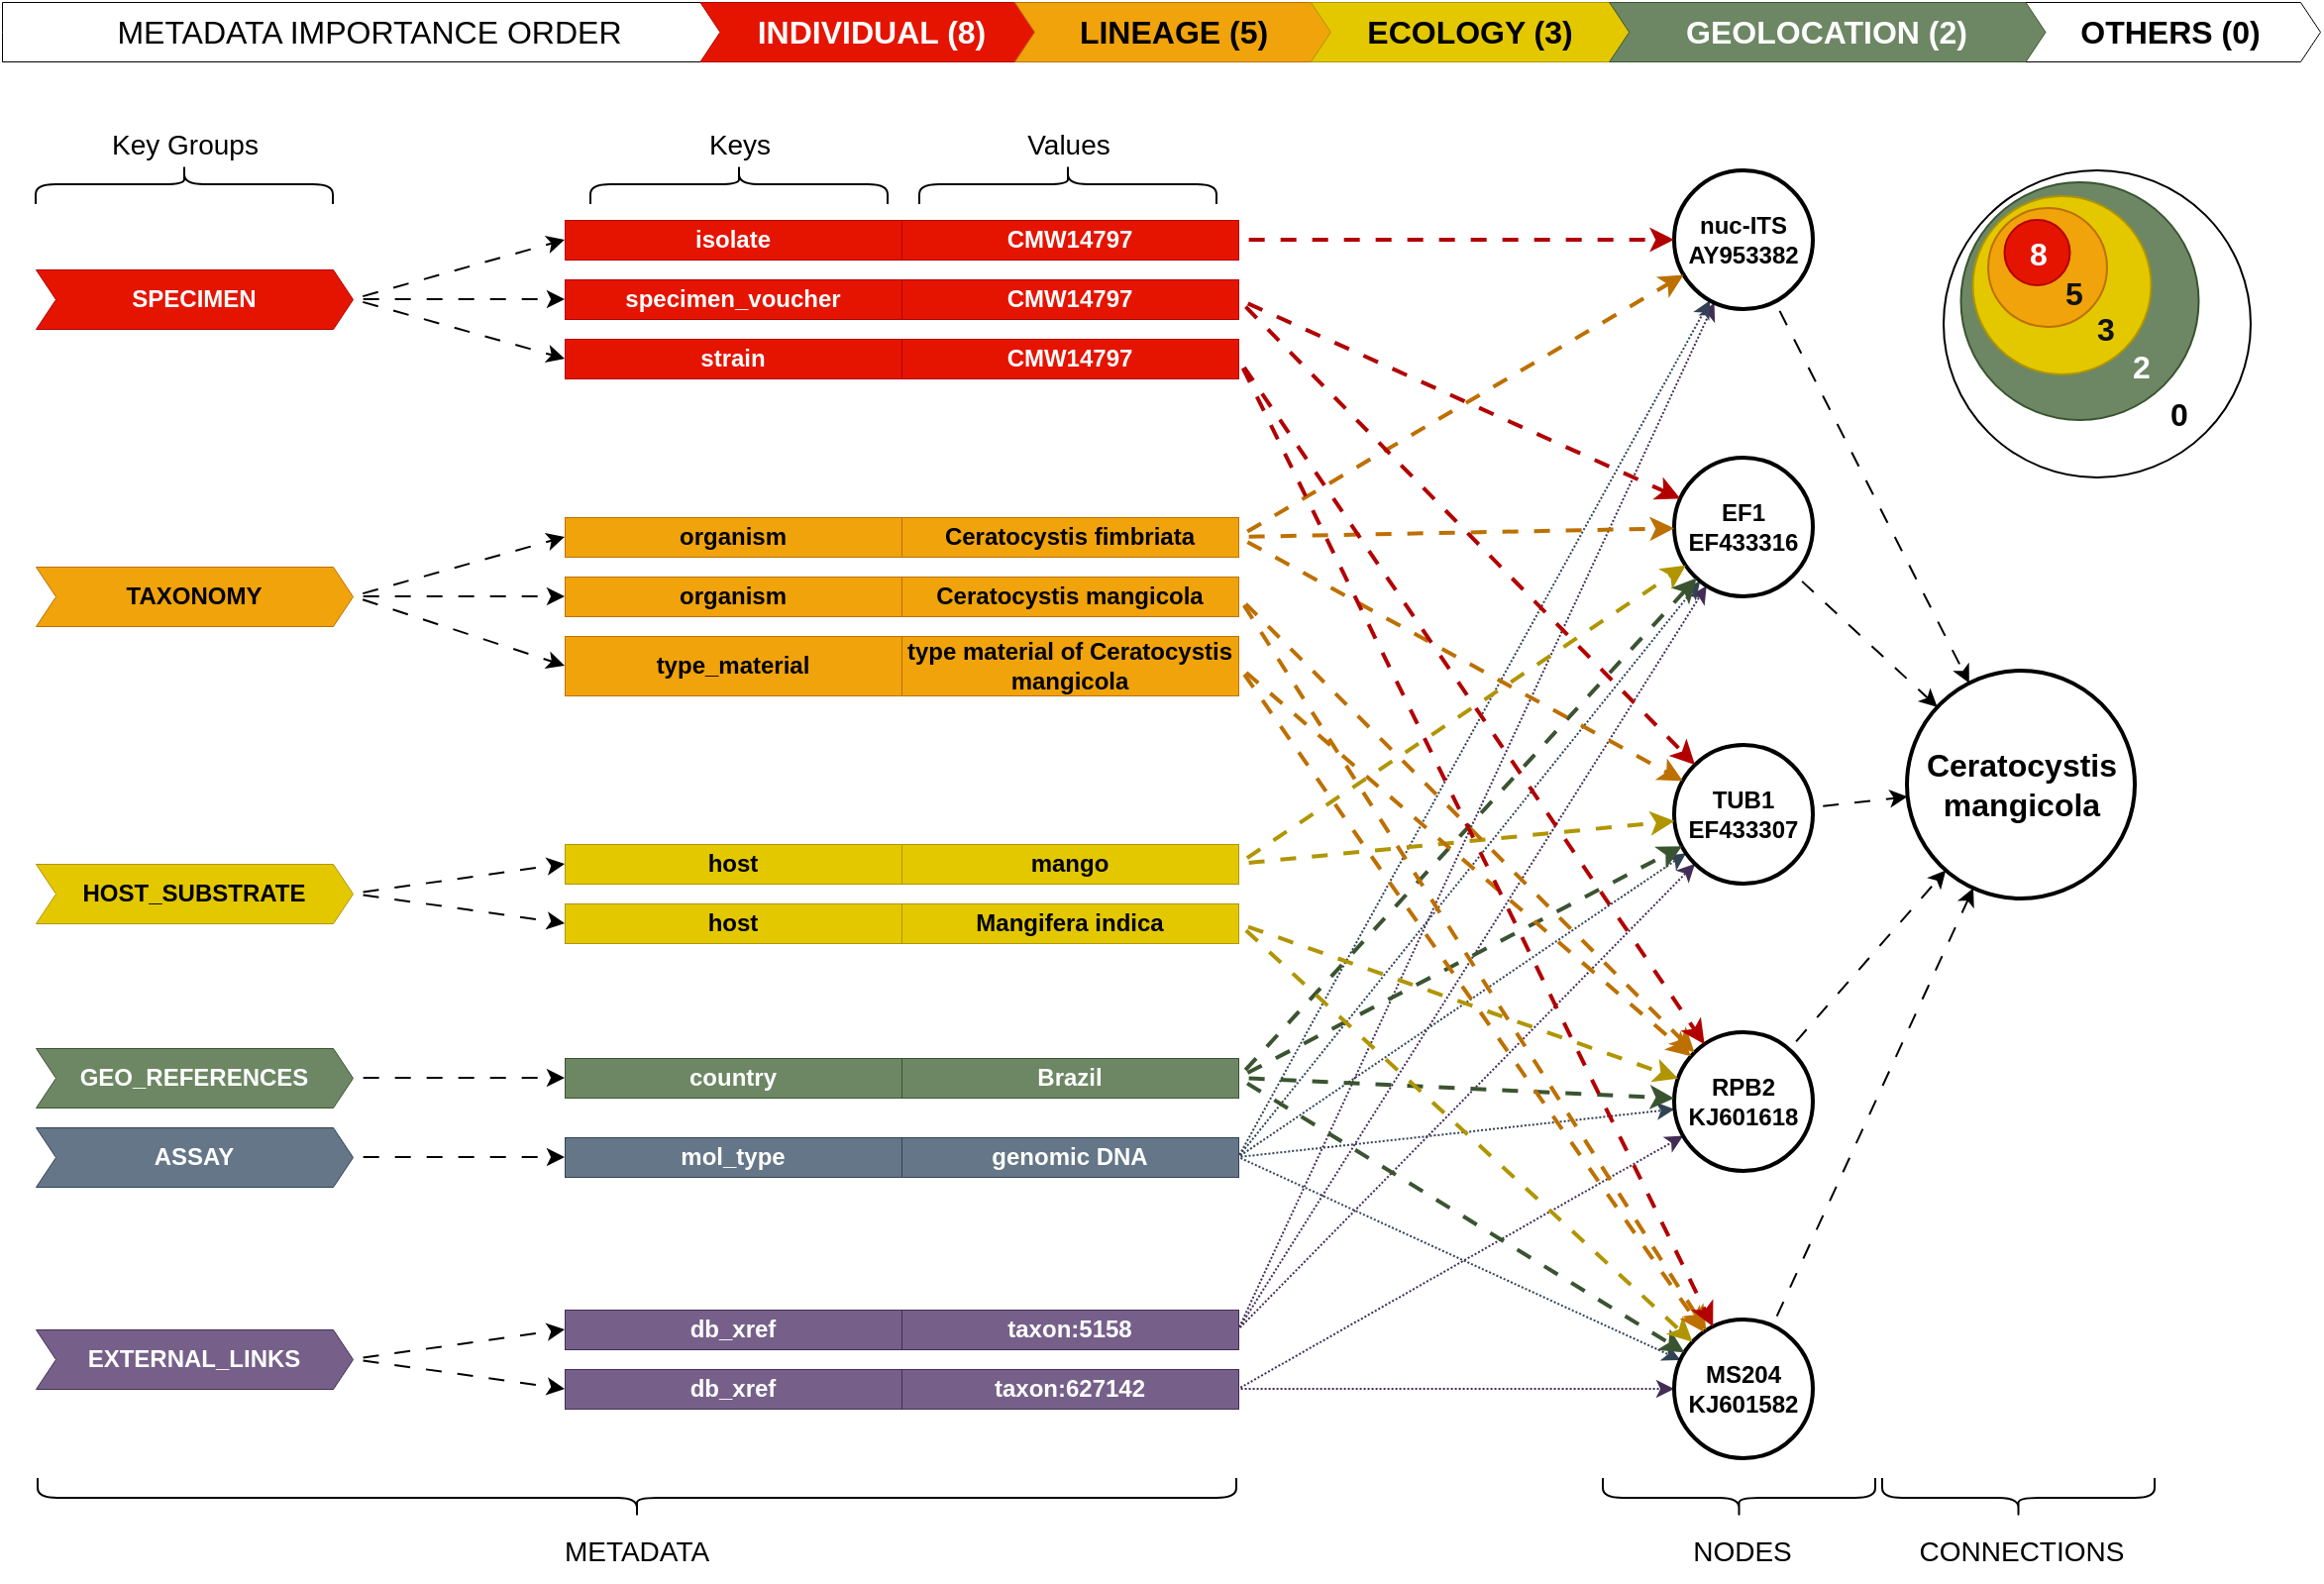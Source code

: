 <mxfile>
    <diagram id="_s80AwUJOuV4DMhr4sAa" name="Page-1">
        <mxGraphModel dx="810" dy="-55" grid="1" gridSize="10" guides="1" tooltips="1" connect="1" arrows="1" fold="1" page="0" pageScale="1" pageWidth="1100" pageHeight="850" background="none" math="0" shadow="0">
            <root>
                <mxCell id="0"/>
                <mxCell id="1" parent="0"/>
                <mxCell id="62" style="edgeStyle=none;html=1;exitX=1;exitY=0.5;exitDx=0;exitDy=0;strokeWidth=1;fillColor=#76608a;strokeColor=#432D57;dashed=1;dashPattern=1 1;flowAnimation=1;" parent="1" source="46" target="58" edge="1">
                    <mxGeometry relative="1" as="geometry"/>
                </mxCell>
                <mxCell id="79" style="edgeStyle=none;html=1;exitX=1;exitY=0.5;exitDx=0;exitDy=0;strokeWidth=1;fillColor=#76608a;strokeColor=#432D57;dashed=1;dashPattern=1 1;flowAnimation=1;" parent="1" source="46" target="63" edge="1">
                    <mxGeometry relative="1" as="geometry"/>
                </mxCell>
                <mxCell id="80" style="edgeStyle=none;html=1;exitX=1;exitY=0.5;exitDx=0;exitDy=0;strokeWidth=1;fillColor=#76608a;strokeColor=#432D57;dashed=1;dashPattern=1 1;flowAnimation=1;" parent="1" source="46" target="64" edge="1">
                    <mxGeometry relative="1" as="geometry"/>
                </mxCell>
                <mxCell id="92" style="edgeStyle=none;html=1;exitX=1;exitY=0.5;exitDx=0;exitDy=0;strokeWidth=1;fillColor=#76608a;strokeColor=#432D57;dashed=1;dashPattern=1 1;flowAnimation=1;" parent="1" source="50" target="65" edge="1">
                    <mxGeometry relative="1" as="geometry"/>
                </mxCell>
                <mxCell id="93" style="edgeStyle=none;html=1;exitX=1;exitY=0.5;exitDx=0;exitDy=0;strokeWidth=1;fillColor=#76608a;strokeColor=#432D57;dashed=1;dashPattern=1 1;flowAnimation=1;" parent="1" source="50" target="66" edge="1">
                    <mxGeometry relative="1" as="geometry"/>
                </mxCell>
                <mxCell id="61" style="edgeStyle=none;html=1;exitX=1;exitY=0.5;exitDx=0;exitDy=0;dashed=1;dashPattern=1 1;strokeWidth=1;fillColor=#647687;strokeColor=#314354;flowAnimation=1;" parent="1" source="42" target="58" edge="1">
                    <mxGeometry relative="1" as="geometry"/>
                </mxCell>
                <mxCell id="75" style="edgeStyle=none;html=1;exitX=1;exitY=0.5;exitDx=0;exitDy=0;dashed=1;dashPattern=1 1;strokeWidth=1;fillColor=#647687;strokeColor=#314354;flowAnimation=1;" parent="1" source="42" target="63" edge="1">
                    <mxGeometry relative="1" as="geometry"/>
                </mxCell>
                <mxCell id="76" style="edgeStyle=none;html=1;exitX=1;exitY=0.5;exitDx=0;exitDy=0;dashed=1;dashPattern=1 1;strokeWidth=1;fillColor=#647687;strokeColor=#314354;flowAnimation=1;" parent="1" source="42" target="64" edge="1">
                    <mxGeometry relative="1" as="geometry"/>
                </mxCell>
                <mxCell id="77" style="edgeStyle=none;html=1;exitX=1;exitY=0.5;exitDx=0;exitDy=0;dashed=1;dashPattern=1 1;strokeWidth=1;fillColor=#647687;strokeColor=#314354;flowAnimation=1;" parent="1" source="42" target="65" edge="1">
                    <mxGeometry relative="1" as="geometry"/>
                </mxCell>
                <mxCell id="78" style="edgeStyle=none;html=1;exitX=1;exitY=0.5;exitDx=0;exitDy=0;dashed=1;dashPattern=1 1;strokeWidth=1;fillColor=#647687;strokeColor=#314354;flowAnimation=1;" parent="1" source="42" target="66" edge="1">
                    <mxGeometry relative="1" as="geometry"/>
                </mxCell>
                <mxCell id="4" value="isolate" style="rounded=0;whiteSpace=wrap;html=1;strokeWidth=0.5;fillColor=#e51400;fillStyle=solid;fontColor=#ffffff;fontStyle=1;strokeColor=#B20000;" parent="1" vertex="1">
                    <mxGeometry x="474" y="890" width="170" height="20" as="geometry"/>
                </mxCell>
                <mxCell id="7" value="CMW14797" style="rounded=0;whiteSpace=wrap;html=1;strokeWidth=0.5;fillColor=#e51400;fillStyle=solid;fontColor=#ffffff;fontStyle=1;strokeColor=#B20000;" parent="1" vertex="1">
                    <mxGeometry x="644" y="890" width="170" height="20" as="geometry"/>
                </mxCell>
                <mxCell id="13" style="edgeStyle=none;html=1;entryX=0;entryY=0.5;entryDx=0;entryDy=0;exitX=1;exitY=0.5;exitDx=0;exitDy=0;flowAnimation=1;" parent="1" source="8" target="4" edge="1">
                    <mxGeometry relative="1" as="geometry"/>
                </mxCell>
                <mxCell id="14" style="edgeStyle=none;html=1;exitX=1;exitY=0.5;exitDx=0;exitDy=0;entryX=0;entryY=0.5;entryDx=0;entryDy=0;flowAnimation=1;" parent="1" source="8" target="9" edge="1">
                    <mxGeometry relative="1" as="geometry">
                        <mxPoint x="444" y="940" as="targetPoint"/>
                    </mxGeometry>
                </mxCell>
                <mxCell id="15" style="edgeStyle=none;html=1;entryX=0;entryY=0.5;entryDx=0;entryDy=0;exitX=1;exitY=0.5;exitDx=0;exitDy=0;flowAnimation=1;" parent="1" source="8" target="11" edge="1">
                    <mxGeometry relative="1" as="geometry"/>
                </mxCell>
                <mxCell id="9" value="specimen_voucher" style="rounded=0;whiteSpace=wrap;html=1;strokeWidth=0.5;fillColor=#e51400;fillStyle=solid;fontColor=#ffffff;fontStyle=1;strokeColor=#B20000;" parent="1" vertex="1">
                    <mxGeometry x="474" y="920" width="170" height="20" as="geometry"/>
                </mxCell>
                <mxCell id="10" value="CMW14797" style="rounded=0;whiteSpace=wrap;html=1;strokeWidth=0.5;fillColor=#e51400;fillStyle=solid;fontColor=#ffffff;fontStyle=1;strokeColor=#B20000;" parent="1" vertex="1">
                    <mxGeometry x="644" y="920" width="170" height="20" as="geometry"/>
                </mxCell>
                <mxCell id="11" value="strain" style="rounded=0;whiteSpace=wrap;html=1;strokeWidth=0.5;fillColor=#e51400;fillStyle=solid;fontColor=#ffffff;fontStyle=1;strokeColor=#B20000;" parent="1" vertex="1">
                    <mxGeometry x="474" y="950" width="170" height="20" as="geometry"/>
                </mxCell>
                <mxCell id="12" value="CMW14797" style="rounded=0;whiteSpace=wrap;html=1;strokeWidth=0.5;fillColor=#e51400;fillStyle=solid;fontColor=#ffffff;fontStyle=1;strokeColor=#B20000;" parent="1" vertex="1">
                    <mxGeometry x="644" y="950" width="170" height="20" as="geometry"/>
                </mxCell>
                <mxCell id="16" value="organism" style="rounded=0;whiteSpace=wrap;html=1;strokeWidth=0.5;fillColor=#f0a30a;fillStyle=solid;fontColor=#000000;fontStyle=1;strokeColor=#BD7000;" parent="1" vertex="1">
                    <mxGeometry x="474" y="1040" width="170" height="20" as="geometry"/>
                </mxCell>
                <mxCell id="17" value="Ceratocystis fimbriata" style="rounded=0;whiteSpace=wrap;html=1;strokeWidth=0.5;fillColor=#f0a30a;fillStyle=solid;fontColor=#000000;fontStyle=1;strokeColor=#BD7000;" parent="1" vertex="1">
                    <mxGeometry x="644" y="1040" width="170" height="20" as="geometry"/>
                </mxCell>
                <mxCell id="18" value="organism" style="rounded=0;whiteSpace=wrap;html=1;strokeWidth=0.5;fillColor=#f0a30a;fillStyle=solid;fontColor=#000000;fontStyle=1;strokeColor=#BD7000;" parent="1" vertex="1">
                    <mxGeometry x="474" y="1070" width="170" height="20" as="geometry"/>
                </mxCell>
                <mxCell id="19" value="Ceratocystis mangicola" style="rounded=0;whiteSpace=wrap;html=1;strokeWidth=0.5;fillColor=#f0a30a;fillStyle=solid;fontColor=#000000;fontStyle=1;strokeColor=#BD7000;" parent="1" vertex="1">
                    <mxGeometry x="644" y="1070" width="170" height="20" as="geometry"/>
                </mxCell>
                <mxCell id="21" style="edgeStyle=none;html=1;entryX=0;entryY=0.5;entryDx=0;entryDy=0;exitX=1;exitY=0.5;exitDx=0;exitDy=0;flowAnimation=1;" parent="1" source="20" target="16" edge="1">
                    <mxGeometry relative="1" as="geometry"/>
                </mxCell>
                <mxCell id="22" style="edgeStyle=none;html=1;entryX=0;entryY=0.5;entryDx=0;entryDy=0;exitX=1;exitY=0.5;exitDx=0;exitDy=0;flowAnimation=1;" parent="1" source="20" target="18" edge="1">
                    <mxGeometry relative="1" as="geometry"/>
                </mxCell>
                <mxCell id="25" style="edgeStyle=none;html=1;entryX=0;entryY=0.5;entryDx=0;entryDy=0;exitX=1;exitY=0.5;exitDx=0;exitDy=0;flowAnimation=1;" parent="1" source="20" target="23" edge="1">
                    <mxGeometry relative="1" as="geometry"/>
                </mxCell>
                <mxCell id="23" value="type_material" style="rounded=0;whiteSpace=wrap;html=1;strokeWidth=0.5;fillColor=#f0a30a;fillStyle=solid;fontColor=#000000;fontStyle=1;strokeColor=#BD7000;" parent="1" vertex="1">
                    <mxGeometry x="474" y="1100" width="170" height="30" as="geometry"/>
                </mxCell>
                <mxCell id="24" value="type material of Ceratocystis mangicola" style="rounded=0;whiteSpace=wrap;html=1;strokeWidth=0.5;fillColor=#f0a30a;fillStyle=solid;fontColor=#000000;fontStyle=1;strokeColor=#BD7000;" parent="1" vertex="1">
                    <mxGeometry x="644" y="1100" width="170" height="30" as="geometry"/>
                </mxCell>
                <mxCell id="26" value="host" style="rounded=0;whiteSpace=wrap;html=1;strokeWidth=0.5;fillColor=#e3c800;fillStyle=solid;fontColor=#000000;fontStyle=1;strokeColor=#B09500;" parent="1" vertex="1">
                    <mxGeometry x="474" y="1235" width="170" height="20" as="geometry"/>
                </mxCell>
                <mxCell id="27" value="Mangifera indica" style="rounded=0;whiteSpace=wrap;html=1;strokeWidth=0.5;fillColor=#e3c800;fillStyle=solid;fontColor=#000000;fontStyle=1;strokeColor=#B09500;" parent="1" vertex="1">
                    <mxGeometry x="644" y="1235" width="170" height="20" as="geometry"/>
                </mxCell>
                <mxCell id="28" value="host" style="rounded=0;whiteSpace=wrap;html=1;strokeWidth=0.5;fillColor=#e3c800;fillStyle=solid;fontColor=#000000;fontStyle=1;strokeColor=#B09500;" parent="1" vertex="1">
                    <mxGeometry x="474" y="1205" width="170" height="20" as="geometry"/>
                </mxCell>
                <mxCell id="29" value="mango" style="rounded=0;whiteSpace=wrap;html=1;strokeWidth=0.5;fillColor=#e3c800;fillStyle=solid;fontColor=#000000;fontStyle=1;strokeColor=#B09500;" parent="1" vertex="1">
                    <mxGeometry x="644" y="1205" width="170" height="20" as="geometry"/>
                </mxCell>
                <mxCell id="31" style="edgeStyle=none;html=1;entryX=0;entryY=0.5;entryDx=0;entryDy=0;exitX=1;exitY=0.5;exitDx=0;exitDy=0;flowAnimation=1;" parent="1" source="30" target="26" edge="1">
                    <mxGeometry relative="1" as="geometry"/>
                </mxCell>
                <mxCell id="32" style="edgeStyle=none;html=1;entryX=0;entryY=0.5;entryDx=0;entryDy=0;exitX=1;exitY=0.5;exitDx=0;exitDy=0;flowAnimation=1;" parent="1" source="30" target="28" edge="1">
                    <mxGeometry relative="1" as="geometry"/>
                </mxCell>
                <mxCell id="33" value="country" style="rounded=0;whiteSpace=wrap;html=1;strokeWidth=0.5;fillColor=#6d8764;fillStyle=solid;fontColor=#ffffff;fontStyle=1;strokeColor=#3A5431;" parent="1" vertex="1">
                    <mxGeometry x="474" y="1313" width="170" height="20" as="geometry"/>
                </mxCell>
                <mxCell id="34" value="Brazil" style="rounded=0;whiteSpace=wrap;html=1;strokeWidth=0.5;fillColor=#6d8764;fillStyle=solid;fontColor=#ffffff;fontStyle=1;strokeColor=#3A5431;" parent="1" vertex="1">
                    <mxGeometry x="644" y="1313" width="170" height="20" as="geometry"/>
                </mxCell>
                <mxCell id="36" style="edgeStyle=none;html=1;entryX=0;entryY=0.5;entryDx=0;entryDy=0;flowAnimation=1;" parent="1" source="35" target="33" edge="1">
                    <mxGeometry relative="1" as="geometry"/>
                </mxCell>
                <mxCell id="41" value="mol_type" style="rounded=0;whiteSpace=wrap;html=1;strokeWidth=0.5;fillColor=#647687;fillStyle=solid;fontColor=#ffffff;fontStyle=1;strokeColor=#314354;" parent="1" vertex="1">
                    <mxGeometry x="474" y="1353" width="170" height="20" as="geometry"/>
                </mxCell>
                <mxCell id="42" value="genomic DNA" style="rounded=0;whiteSpace=wrap;html=1;strokeWidth=0.5;fillColor=#647687;fillStyle=solid;fontColor=#ffffff;fontStyle=1;strokeColor=#314354;" parent="1" vertex="1">
                    <mxGeometry x="644" y="1353" width="170" height="20" as="geometry"/>
                </mxCell>
                <mxCell id="43" style="edgeStyle=none;html=1;entryX=0;entryY=0.5;entryDx=0;entryDy=0;flowAnimation=1;" parent="1" source="44" target="41" edge="1">
                    <mxGeometry relative="1" as="geometry"/>
                </mxCell>
                <mxCell id="45" value="db_xref" style="rounded=0;whiteSpace=wrap;html=1;strokeWidth=0.5;fillColor=#76608a;fillStyle=solid;fontColor=#ffffff;fontStyle=1;strokeColor=#432D57;" parent="1" vertex="1">
                    <mxGeometry x="474" y="1440" width="170" height="20" as="geometry"/>
                </mxCell>
                <mxCell id="46" value="taxon:5158" style="rounded=0;whiteSpace=wrap;html=1;strokeWidth=0.5;fillColor=#76608a;fillStyle=solid;fontColor=#ffffff;fontStyle=1;strokeColor=#432D57;" parent="1" vertex="1">
                    <mxGeometry x="644" y="1440" width="170" height="20" as="geometry"/>
                </mxCell>
                <mxCell id="47" style="edgeStyle=none;html=1;entryX=0;entryY=0.5;entryDx=0;entryDy=0;exitX=1;exitY=0.5;exitDx=0;exitDy=0;flowAnimation=1;" parent="1" source="48" target="45" edge="1">
                    <mxGeometry relative="1" as="geometry"/>
                </mxCell>
                <mxCell id="51" style="edgeStyle=none;html=1;entryX=0;entryY=0.5;entryDx=0;entryDy=0;exitX=1;exitY=0.5;exitDx=0;exitDy=0;flowAnimation=1;" parent="1" source="48" target="49" edge="1">
                    <mxGeometry relative="1" as="geometry"/>
                </mxCell>
                <mxCell id="49" value="db_xref" style="rounded=0;whiteSpace=wrap;html=1;strokeWidth=0.5;fillColor=#76608a;fillStyle=solid;fontColor=#ffffff;fontStyle=1;strokeColor=#432D57;" parent="1" vertex="1">
                    <mxGeometry x="474" y="1470" width="170" height="20" as="geometry"/>
                </mxCell>
                <mxCell id="50" value="taxon:627142" style="rounded=0;whiteSpace=wrap;html=1;strokeWidth=0.5;fillColor=#76608a;fillStyle=solid;fontColor=#ffffff;fontStyle=1;strokeColor=#432D57;" parent="1" vertex="1">
                    <mxGeometry x="644" y="1470" width="170" height="20" as="geometry"/>
                </mxCell>
                <mxCell id="95" style="edgeStyle=none;html=1;strokeWidth=1;flowAnimation=1;" parent="1" source="58" target="94" edge="1">
                    <mxGeometry relative="1" as="geometry"/>
                </mxCell>
                <mxCell id="96" style="edgeStyle=none;html=1;strokeWidth=1;flowAnimation=1;" parent="1" source="63" target="94" edge="1">
                    <mxGeometry relative="1" as="geometry"/>
                </mxCell>
                <mxCell id="97" style="edgeStyle=none;html=1;strokeWidth=1;flowAnimation=1;" parent="1" source="64" target="94" edge="1">
                    <mxGeometry relative="1" as="geometry"/>
                </mxCell>
                <mxCell id="98" style="edgeStyle=none;html=1;strokeWidth=1;flowAnimation=1;" parent="1" source="65" target="94" edge="1">
                    <mxGeometry relative="1" as="geometry"/>
                </mxCell>
                <mxCell id="99" style="edgeStyle=none;html=1;strokeWidth=1;flowAnimation=1;" parent="1" source="66" target="94" edge="1">
                    <mxGeometry relative="1" as="geometry"/>
                </mxCell>
                <mxCell id="105" value="Key Groups" style="text;html=1;strokeColor=none;fillColor=none;align=center;verticalAlign=middle;whiteSpace=wrap;rounded=0;fontSize=14;" parent="1" vertex="1">
                    <mxGeometry x="213.5" y="837" width="137" height="30" as="geometry"/>
                </mxCell>
                <mxCell id="106" value="Keys" style="text;html=1;strokeColor=none;fillColor=none;align=center;verticalAlign=middle;whiteSpace=wrap;rounded=0;fontSize=14;" parent="1" vertex="1">
                    <mxGeometry x="494" y="837" width="137" height="30" as="geometry"/>
                </mxCell>
                <mxCell id="107" value="Values" style="text;html=1;strokeColor=none;fillColor=none;align=center;verticalAlign=middle;whiteSpace=wrap;rounded=0;fontSize=14;" parent="1" vertex="1">
                    <mxGeometry x="660" y="837" width="137" height="30" as="geometry"/>
                </mxCell>
                <mxCell id="8" value="SPECIMEN" style="shape=step;perimeter=stepPerimeter;whiteSpace=wrap;html=1;fixedSize=1;size=10;strokeWidth=0.5;fillStyle=solid;fillColor=#e51400;fontColor=#ffffff;fontStyle=1;strokeColor=#B20000;" parent="1" vertex="1">
                    <mxGeometry x="207" y="915" width="160" height="30" as="geometry"/>
                </mxCell>
                <mxCell id="20" value="TAXONOMY" style="shape=step;perimeter=stepPerimeter;whiteSpace=wrap;html=1;fixedSize=1;size=10;strokeWidth=0.5;fillStyle=solid;fillColor=#f0a30a;fontColor=#000000;fontStyle=1;strokeColor=#BD7000;" parent="1" vertex="1">
                    <mxGeometry x="207" y="1065" width="160" height="30" as="geometry"/>
                </mxCell>
                <mxCell id="30" value="HOST_SUBSTRATE" style="shape=step;perimeter=stepPerimeter;whiteSpace=wrap;html=1;fixedSize=1;size=10;strokeWidth=0.5;fillStyle=solid;fillColor=#e3c800;fontColor=#000000;fontStyle=1;strokeColor=#B09500;" parent="1" vertex="1">
                    <mxGeometry x="207" y="1215" width="160" height="30" as="geometry"/>
                </mxCell>
                <mxCell id="48" value="EXTERNAL_LINKS" style="shape=step;perimeter=stepPerimeter;whiteSpace=wrap;html=1;fixedSize=1;size=10;strokeWidth=0.5;fillStyle=solid;fillColor=#76608a;fontColor=#ffffff;fontStyle=1;strokeColor=#432D57;" parent="1" vertex="1">
                    <mxGeometry x="207" y="1450" width="160" height="30" as="geometry"/>
                </mxCell>
                <mxCell id="35" value="GEO_REFERENCES" style="shape=step;perimeter=stepPerimeter;whiteSpace=wrap;html=1;fixedSize=1;size=10;strokeWidth=0.5;fillStyle=solid;fillColor=#6d8764;fontColor=#ffffff;fontStyle=1;strokeColor=#3A5431;" parent="1" vertex="1">
                    <mxGeometry x="207" y="1308" width="160" height="30" as="geometry"/>
                </mxCell>
                <mxCell id="44" value="ASSAY" style="shape=step;perimeter=stepPerimeter;whiteSpace=wrap;html=1;fixedSize=1;size=10;strokeWidth=0.5;fillStyle=solid;fillColor=#647687;fontColor=#ffffff;fontStyle=1;strokeColor=#314354;" parent="1" vertex="1">
                    <mxGeometry x="207" y="1348" width="160" height="30" as="geometry"/>
                </mxCell>
                <mxCell id="58" value="nuc-ITS&lt;br&gt;AY953382" style="ellipse;whiteSpace=wrap;html=1;aspect=fixed;strokeWidth=2;fillStyle=solid;fontStyle=1;fillColor=none;" parent="1" vertex="1">
                    <mxGeometry x="1034" y="865" width="70" height="70" as="geometry"/>
                </mxCell>
                <mxCell id="63" value="EF1&lt;br&gt;EF433316" style="ellipse;whiteSpace=wrap;html=1;aspect=fixed;strokeWidth=2;fillStyle=solid;fontStyle=1;fillColor=none;" parent="1" vertex="1">
                    <mxGeometry x="1034" y="1010" width="70" height="70" as="geometry"/>
                </mxCell>
                <mxCell id="64" value="TUB1&lt;br&gt;EF433307" style="ellipse;whiteSpace=wrap;html=1;aspect=fixed;strokeWidth=2;fillStyle=solid;fontStyle=1;fillColor=none;" parent="1" vertex="1">
                    <mxGeometry x="1034" y="1155" width="70" height="70" as="geometry"/>
                </mxCell>
                <mxCell id="65" value="RPB2&lt;br&gt;KJ601618" style="ellipse;whiteSpace=wrap;html=1;aspect=fixed;strokeWidth=2;fillStyle=solid;fontStyle=1;fillColor=none;" parent="1" vertex="1">
                    <mxGeometry x="1034" y="1300" width="70" height="70" as="geometry"/>
                </mxCell>
                <mxCell id="66" value="MS204&lt;br&gt;KJ601582" style="ellipse;whiteSpace=wrap;html=1;aspect=fixed;strokeWidth=2;fillStyle=solid;fontStyle=1;fillColor=none;" parent="1" vertex="1">
                    <mxGeometry x="1034" y="1445" width="70" height="70" as="geometry"/>
                </mxCell>
                <mxCell id="94" value="&lt;font style=&quot;font-size: 16px;&quot;&gt;Ceratocystis mangicola&lt;/font&gt;" style="ellipse;whiteSpace=wrap;html=1;aspect=fixed;strokeWidth=2;fillStyle=solid;fontStyle=1;fillColor=none;" parent="1" vertex="1">
                    <mxGeometry x="1151.5" y="1117.5" width="115" height="115" as="geometry"/>
                </mxCell>
                <mxCell id="108" value="" style="shape=curlyBracket;whiteSpace=wrap;html=1;rounded=1;labelPosition=left;verticalLabelPosition=middle;align=right;verticalAlign=middle;rotation=90;" parent="1" vertex="1">
                    <mxGeometry x="272" y="797" width="20" height="150" as="geometry"/>
                </mxCell>
                <mxCell id="110" value="" style="shape=curlyBracket;whiteSpace=wrap;html=1;rounded=1;labelPosition=left;verticalLabelPosition=middle;align=right;verticalAlign=middle;rotation=90;" parent="1" vertex="1">
                    <mxGeometry x="552" y="797" width="20" height="150" as="geometry"/>
                </mxCell>
                <mxCell id="111" value="" style="shape=curlyBracket;whiteSpace=wrap;html=1;rounded=1;labelPosition=left;verticalLabelPosition=middle;align=right;verticalAlign=middle;rotation=90;" parent="1" vertex="1">
                    <mxGeometry x="718" y="797" width="20" height="150" as="geometry"/>
                </mxCell>
                <mxCell id="73" style="edgeStyle=none;html=1;exitX=1;exitY=0.5;exitDx=0;exitDy=0;strokeWidth=2;fillColor=#6d8764;strokeColor=#3A5431;flowAnimation=1;" parent="1" source="34" target="63" edge="1">
                    <mxGeometry relative="1" as="geometry"/>
                </mxCell>
                <mxCell id="74" style="edgeStyle=none;html=1;exitX=1;exitY=0.5;exitDx=0;exitDy=0;strokeWidth=2;fillColor=#6d8764;strokeColor=#3A5431;flowAnimation=1;" parent="1" source="34" target="64" edge="1">
                    <mxGeometry relative="1" as="geometry"/>
                </mxCell>
                <mxCell id="89" style="edgeStyle=none;html=1;exitX=1;exitY=0.5;exitDx=0;exitDy=0;strokeWidth=2;fillColor=#6d8764;strokeColor=#3A5431;flowAnimation=1;" parent="1" source="34" target="65" edge="1">
                    <mxGeometry relative="1" as="geometry"/>
                </mxCell>
                <mxCell id="90" style="edgeStyle=none;html=1;exitX=1;exitY=0.5;exitDx=0;exitDy=0;strokeWidth=2;fillColor=#6d8764;strokeColor=#3A5431;flowAnimation=1;" parent="1" source="34" target="66" edge="1">
                    <mxGeometry relative="1" as="geometry"/>
                </mxCell>
                <mxCell id="87" style="edgeStyle=none;html=1;exitX=1;exitY=0.5;exitDx=0;exitDy=0;strokeWidth=2;fillColor=#e3c800;strokeColor=#B09500;flowAnimation=1;" parent="1" source="27" target="65" edge="1">
                    <mxGeometry relative="1" as="geometry"/>
                </mxCell>
                <mxCell id="88" style="edgeStyle=none;html=1;exitX=1;exitY=0.5;exitDx=0;exitDy=0;strokeWidth=2;fillColor=#e3c800;strokeColor=#B09500;flowAnimation=1;" parent="1" source="27" target="66" edge="1">
                    <mxGeometry relative="1" as="geometry"/>
                </mxCell>
                <mxCell id="71" style="edgeStyle=none;html=1;exitX=1;exitY=0.5;exitDx=0;exitDy=0;strokeWidth=2;fillColor=#e3c800;strokeColor=#B09500;flowAnimation=1;" parent="1" source="29" target="63" edge="1">
                    <mxGeometry relative="1" as="geometry"/>
                </mxCell>
                <mxCell id="72" style="edgeStyle=none;html=1;exitX=1;exitY=0.5;exitDx=0;exitDy=0;strokeWidth=2;fillColor=#e3c800;strokeColor=#B09500;flowAnimation=1;" parent="1" source="29" target="64" edge="1">
                    <mxGeometry relative="1" as="geometry"/>
                </mxCell>
                <mxCell id="60" style="edgeStyle=none;html=1;exitX=1;exitY=0.5;exitDx=0;exitDy=0;strokeWidth=2;fillColor=#f0a30a;strokeColor=#BD7000;flowAnimation=1;" parent="1" source="17" target="58" edge="1">
                    <mxGeometry relative="1" as="geometry"/>
                </mxCell>
                <mxCell id="69" style="edgeStyle=none;html=1;exitX=1;exitY=0.5;exitDx=0;exitDy=0;strokeWidth=2;fillColor=#f0a30a;strokeColor=#BD7000;flowAnimation=1;" parent="1" source="17" target="63" edge="1">
                    <mxGeometry relative="1" as="geometry">
                        <mxPoint x="864" y="1105" as="sourcePoint"/>
                    </mxGeometry>
                </mxCell>
                <mxCell id="70" style="edgeStyle=none;html=1;exitX=1;exitY=0.5;exitDx=0;exitDy=0;strokeWidth=2;fillColor=#f0a30a;strokeColor=#BD7000;flowAnimation=1;" parent="1" source="17" target="64" edge="1">
                    <mxGeometry relative="1" as="geometry"/>
                </mxCell>
                <mxCell id="83" style="edgeStyle=none;html=1;exitX=1;exitY=0.5;exitDx=0;exitDy=0;strokeWidth=2;fillColor=#f0a30a;strokeColor=#BD7000;flowAnimation=1;" parent="1" source="19" target="65" edge="1">
                    <mxGeometry relative="1" as="geometry"/>
                </mxCell>
                <mxCell id="84" style="edgeStyle=none;html=1;exitX=1;exitY=0.5;exitDx=0;exitDy=0;strokeWidth=2;fillColor=#f0a30a;strokeColor=#BD7000;flowAnimation=1;" parent="1" source="19" target="66" edge="1">
                    <mxGeometry relative="1" as="geometry"/>
                </mxCell>
                <mxCell id="85" style="edgeStyle=none;html=1;exitX=1;exitY=0.5;exitDx=0;exitDy=0;strokeWidth=2;fillColor=#f0a30a;strokeColor=#BD7000;flowAnimation=1;" parent="1" source="24" target="65" edge="1">
                    <mxGeometry relative="1" as="geometry"/>
                </mxCell>
                <mxCell id="86" style="edgeStyle=none;html=1;exitX=1;exitY=0.5;exitDx=0;exitDy=0;strokeWidth=2;fillColor=#f0a30a;strokeColor=#BD7000;flowAnimation=1;" parent="1" source="24" target="66" edge="1">
                    <mxGeometry relative="1" as="geometry"/>
                </mxCell>
                <mxCell id="59" style="edgeStyle=none;html=1;exitX=1;exitY=0.5;exitDx=0;exitDy=0;strokeWidth=2;fillColor=#e51400;strokeColor=#B20000;flowAnimation=1;" parent="1" source="7" target="58" edge="1">
                    <mxGeometry relative="1" as="geometry"/>
                </mxCell>
                <mxCell id="67" style="edgeStyle=none;html=1;exitX=1;exitY=0.5;exitDx=0;exitDy=0;strokeWidth=2;fillColor=#e51400;strokeColor=#B20000;flowAnimation=1;" parent="1" source="10" target="63" edge="1">
                    <mxGeometry relative="1" as="geometry"/>
                </mxCell>
                <mxCell id="68" style="edgeStyle=none;html=1;exitX=1;exitY=0.5;exitDx=0;exitDy=0;strokeWidth=2;fillColor=#e51400;strokeColor=#B20000;flowAnimation=1;" parent="1" source="10" target="64" edge="1">
                    <mxGeometry relative="1" as="geometry"/>
                </mxCell>
                <mxCell id="81" style="edgeStyle=none;html=1;exitX=1;exitY=0.5;exitDx=0;exitDy=0;strokeWidth=2;fillColor=#e51400;strokeColor=#B20000;flowAnimation=1;" parent="1" source="12" target="65" edge="1">
                    <mxGeometry relative="1" as="geometry"/>
                </mxCell>
                <mxCell id="82" style="edgeStyle=none;html=1;exitX=1;exitY=0.5;exitDx=0;exitDy=0;strokeWidth=2;fillColor=#e51400;strokeColor=#B20000;flowAnimation=1;" parent="1" source="12" target="66" edge="1">
                    <mxGeometry relative="1" as="geometry"/>
                </mxCell>
                <mxCell id="112" value="METADATA" style="text;html=1;strokeColor=none;fillColor=none;align=center;verticalAlign=middle;whiteSpace=wrap;rounded=0;fontSize=14;" parent="1" vertex="1">
                    <mxGeometry x="442" y="1547" width="137" height="30" as="geometry"/>
                </mxCell>
                <mxCell id="113" value="" style="shape=curlyBracket;whiteSpace=wrap;html=1;rounded=1;labelPosition=left;verticalLabelPosition=middle;align=right;verticalAlign=middle;rotation=-90;" parent="1" vertex="1">
                    <mxGeometry x="500.5" y="1232.5" width="20" height="605" as="geometry"/>
                </mxCell>
                <mxCell id="114" value="NODES" style="text;html=1;strokeColor=none;fillColor=none;align=center;verticalAlign=middle;whiteSpace=wrap;rounded=0;fontSize=14;" parent="1" vertex="1">
                    <mxGeometry x="1000" y="1547" width="137" height="30" as="geometry"/>
                </mxCell>
                <mxCell id="115" value="" style="shape=curlyBracket;whiteSpace=wrap;html=1;rounded=1;labelPosition=left;verticalLabelPosition=middle;align=right;verticalAlign=middle;rotation=-90;" parent="1" vertex="1">
                    <mxGeometry x="1056.75" y="1466.25" width="20" height="137.5" as="geometry"/>
                </mxCell>
                <mxCell id="116" value="CONNECTIONS" style="text;html=1;strokeColor=none;fillColor=none;align=center;verticalAlign=middle;whiteSpace=wrap;rounded=0;fontSize=14;" parent="1" vertex="1">
                    <mxGeometry x="1141" y="1547" width="137" height="30" as="geometry"/>
                </mxCell>
                <mxCell id="117" value="" style="shape=curlyBracket;whiteSpace=wrap;html=1;rounded=1;labelPosition=left;verticalLabelPosition=middle;align=right;verticalAlign=middle;rotation=-90;" parent="1" vertex="1">
                    <mxGeometry x="1197.75" y="1466.25" width="20" height="137.5" as="geometry"/>
                </mxCell>
                <mxCell id="134" value="" style="group" parent="1" vertex="1" connectable="0">
                    <mxGeometry x="190" y="780" width="1170" height="30" as="geometry"/>
                </mxCell>
                <mxCell id="127" value="&lt;font style=&quot;font-size: 16px;&quot;&gt;OTHERS (0)&lt;/font&gt;" style="shape=step;perimeter=stepPerimeter;whiteSpace=wrap;html=1;fixedSize=1;size=10;strokeWidth=0.5;fillStyle=solid;fontStyle=1;" parent="134" vertex="1">
                    <mxGeometry x="1019.369" width="150.631" height="30" as="geometry"/>
                </mxCell>
                <mxCell id="132" value="&lt;span style=&quot;font-size: 16px; font-weight: 400;&quot;&gt;METADATA IMPORTANCE ORDER&lt;/span&gt;" style="shape=step;perimeter=stepPerimeter;whiteSpace=wrap;html=1;fixedSize=1;size=0;strokeWidth=0.5;fillStyle=solid;fontStyle=1;" parent="134" vertex="1">
                    <mxGeometry width="370.785" height="30" as="geometry"/>
                </mxCell>
                <mxCell id="123" value="&lt;font style=&quot;font-size: 16px;&quot;&gt;INDIVIDUAL (8)&lt;/font&gt;" style="shape=step;perimeter=stepPerimeter;whiteSpace=wrap;html=1;fixedSize=1;size=10;strokeWidth=0.5;fillStyle=solid;fillColor=#e51400;fontColor=#ffffff;fontStyle=1;strokeColor=#B20000;" parent="134" vertex="1">
                    <mxGeometry x="352.246" width="173.805" height="30" as="geometry"/>
                </mxCell>
                <mxCell id="124" value="&lt;font style=&quot;font-size: 16px;&quot;&gt;LINEAGE (5)&lt;/font&gt;" style="shape=step;perimeter=stepPerimeter;whiteSpace=wrap;html=1;fixedSize=1;size=10;strokeWidth=0.5;fillStyle=solid;fillColor=#f0a30a;fontColor=#000000;fontStyle=1;strokeColor=#BD7000;" parent="134" vertex="1">
                    <mxGeometry x="510.988" width="161.06" height="30" as="geometry"/>
                </mxCell>
                <mxCell id="125" value="&lt;font style=&quot;font-size: 16px;&quot;&gt;ECOLOGY (3)&lt;/font&gt;" style="shape=step;perimeter=stepPerimeter;whiteSpace=wrap;html=1;fixedSize=1;size=10;strokeWidth=0.5;fillStyle=solid;fillColor=#e3c800;fontColor=#000000;fontStyle=1;strokeColor=#B09500;" parent="134" vertex="1">
                    <mxGeometry x="660.461" width="162.218" height="30" as="geometry"/>
                </mxCell>
                <mxCell id="126" value="&lt;font style=&quot;font-size: 16px;&quot;&gt;GEOLOCATION (2)&lt;/font&gt;" style="shape=step;perimeter=stepPerimeter;whiteSpace=wrap;html=1;fixedSize=1;size=10;strokeWidth=0.5;fillStyle=solid;fillColor=#6d8764;fontColor=#ffffff;fontStyle=1;strokeColor=#3A5431;" parent="134" vertex="1">
                    <mxGeometry x="811.092" width="220.154" height="30" as="geometry"/>
                </mxCell>
                <mxCell id="135" value="" style="ellipse;whiteSpace=wrap;html=1;aspect=fixed;fillColor=#FFFFFF;" vertex="1" parent="1">
                    <mxGeometry x="1170" y="865" width="155" height="155" as="geometry"/>
                </mxCell>
                <mxCell id="137" value="" style="ellipse;whiteSpace=wrap;html=1;aspect=fixed;fillColor=#6d8764;fontColor=#ffffff;strokeColor=#3A5431;" vertex="1" parent="1">
                    <mxGeometry x="1178.75" y="871" width="120" height="120" as="geometry"/>
                </mxCell>
                <mxCell id="138" value="" style="ellipse;whiteSpace=wrap;html=1;aspect=fixed;fillColor=#e3c800;fontColor=#000000;strokeColor=#B09500;" vertex="1" parent="1">
                    <mxGeometry x="1184.75" y="878" width="90" height="90" as="geometry"/>
                </mxCell>
                <mxCell id="139" value="" style="ellipse;whiteSpace=wrap;html=1;aspect=fixed;fillColor=#f0a30a;fontColor=#000000;strokeColor=#BD7000;" vertex="1" parent="1">
                    <mxGeometry x="1192.5" y="884" width="60" height="60" as="geometry"/>
                </mxCell>
                <mxCell id="140" value="" style="ellipse;whiteSpace=wrap;html=1;aspect=fixed;fillColor=#e51400;fontColor=#ffffff;strokeColor=#B20000;" vertex="1" parent="1">
                    <mxGeometry x="1200.75" y="890" width="33" height="33" as="geometry"/>
                </mxCell>
                <mxCell id="141" value="&lt;b&gt;&lt;font style=&quot;font-size: 16px;&quot;&gt;8&lt;/font&gt;&lt;/b&gt;" style="text;html=1;strokeColor=none;fillColor=none;align=center;verticalAlign=middle;whiteSpace=wrap;rounded=0;fontColor=#FFFFFF;" vertex="1" parent="1">
                    <mxGeometry x="1205.5" y="891.5" width="23.5" height="30" as="geometry"/>
                </mxCell>
                <mxCell id="142" value="&lt;b&gt;&lt;font color=&quot;#121212&quot; style=&quot;font-size: 16px;&quot;&gt;5&lt;/font&gt;&lt;/b&gt;" style="text;html=1;strokeColor=none;fillColor=none;align=center;verticalAlign=middle;whiteSpace=wrap;rounded=0;" vertex="1" parent="1">
                    <mxGeometry x="1224" y="912" width="23.5" height="30" as="geometry"/>
                </mxCell>
                <mxCell id="143" value="&lt;b&gt;&lt;font color=&quot;#121212&quot; style=&quot;font-size: 16px;&quot;&gt;3&lt;/font&gt;&lt;/b&gt;" style="text;html=1;strokeColor=none;fillColor=none;align=center;verticalAlign=middle;whiteSpace=wrap;rounded=0;" vertex="1" parent="1">
                    <mxGeometry x="1239.75" y="930" width="23.5" height="30" as="geometry"/>
                </mxCell>
                <mxCell id="144" value="&lt;b&gt;&lt;font style=&quot;font-size: 16px;&quot;&gt;2&lt;/font&gt;&lt;/b&gt;" style="text;html=1;strokeColor=none;fillColor=none;align=center;verticalAlign=middle;whiteSpace=wrap;rounded=0;fontColor=#FFFFFF;" vertex="1" parent="1">
                    <mxGeometry x="1258.25" y="949" width="23.5" height="30" as="geometry"/>
                </mxCell>
                <mxCell id="145" value="&lt;b&gt;&lt;font style=&quot;font-size: 16px;&quot;&gt;0&lt;/font&gt;&lt;/b&gt;" style="text;html=1;strokeColor=none;fillColor=none;align=center;verticalAlign=middle;whiteSpace=wrap;rounded=0;fontColor=#050505;" vertex="1" parent="1">
                    <mxGeometry x="1277" y="973" width="23.5" height="30" as="geometry"/>
                </mxCell>
            </root>
        </mxGraphModel>
    </diagram>
</mxfile>
